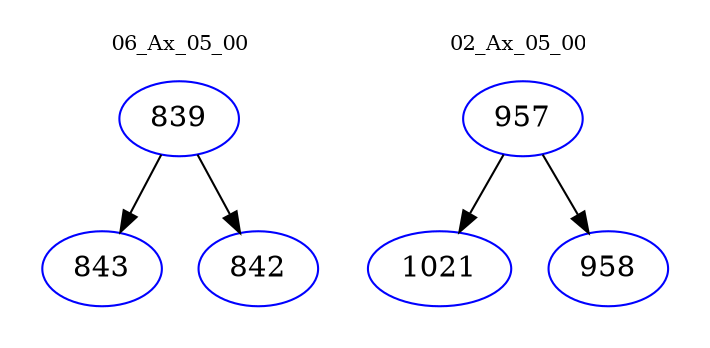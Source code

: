 digraph{
subgraph cluster_0 {
color = white
label = "06_Ax_05_00";
fontsize=10;
T0_839 [label="839", color="blue"]
T0_839 -> T0_843 [color="black"]
T0_843 [label="843", color="blue"]
T0_839 -> T0_842 [color="black"]
T0_842 [label="842", color="blue"]
}
subgraph cluster_1 {
color = white
label = "02_Ax_05_00";
fontsize=10;
T1_957 [label="957", color="blue"]
T1_957 -> T1_1021 [color="black"]
T1_1021 [label="1021", color="blue"]
T1_957 -> T1_958 [color="black"]
T1_958 [label="958", color="blue"]
}
}
